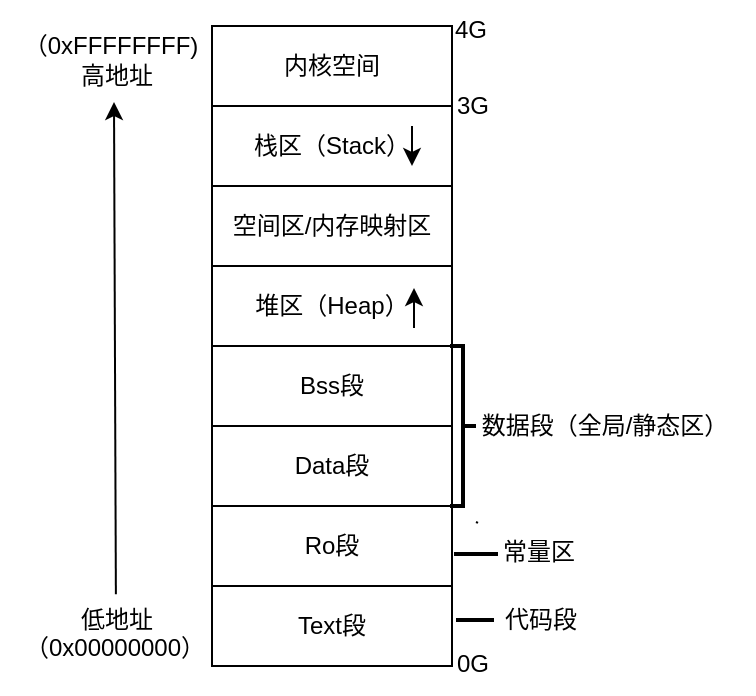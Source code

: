 <mxfile version="27.0.6">
  <diagram name="第 1 页" id="KK3FCtFLs3KHIXqktHmG">
    <mxGraphModel dx="837" dy="527" grid="1" gridSize="10" guides="1" tooltips="1" connect="1" arrows="1" fold="1" page="1" pageScale="1" pageWidth="827" pageHeight="1169" math="0" shadow="0">
      <root>
        <mxCell id="0" />
        <mxCell id="1" parent="0" />
        <mxCell id="WgZST6R4D_UCHKurKqY--1" value="内核空间" style="rounded=0;whiteSpace=wrap;html=1;" parent="1" vertex="1">
          <mxGeometry x="290" y="153" width="120" height="40" as="geometry" />
        </mxCell>
        <mxCell id="WgZST6R4D_UCHKurKqY--2" value="" style="endArrow=classic;html=1;rounded=0;exitX=0.499;exitY=0.071;exitDx=0;exitDy=0;exitPerimeter=0;" parent="1" source="u7OvfoyCI4l_xh0M7ZDs-8" edge="1">
          <mxGeometry width="50" height="50" relative="1" as="geometry">
            <mxPoint x="241" y="433" as="sourcePoint" />
            <mxPoint x="241" y="191" as="targetPoint" />
          </mxGeometry>
        </mxCell>
        <mxCell id="WgZST6R4D_UCHKurKqY--3" value="栈区（Stack）" style="rounded=0;whiteSpace=wrap;html=1;" parent="1" vertex="1">
          <mxGeometry x="290" y="193" width="120" height="40" as="geometry" />
        </mxCell>
        <mxCell id="WgZST6R4D_UCHKurKqY--4" value="空间区/内存映射区" style="rounded=0;whiteSpace=wrap;html=1;" parent="1" vertex="1">
          <mxGeometry x="290" y="233" width="120" height="40" as="geometry" />
        </mxCell>
        <mxCell id="WgZST6R4D_UCHKurKqY--5" value="堆区（Heap&lt;span style=&quot;background-color: transparent; color: light-dark(rgb(0, 0, 0), rgb(255, 255, 255));&quot;&gt;）&lt;/span&gt;" style="rounded=0;whiteSpace=wrap;html=1;" parent="1" vertex="1">
          <mxGeometry x="290" y="273" width="120" height="40" as="geometry" />
        </mxCell>
        <mxCell id="WgZST6R4D_UCHKurKqY--6" value="Bss段" style="rounded=0;whiteSpace=wrap;html=1;" parent="1" vertex="1">
          <mxGeometry x="290" y="313" width="120" height="40" as="geometry" />
        </mxCell>
        <mxCell id="WgZST6R4D_UCHKurKqY--7" value="Data段" style="rounded=0;whiteSpace=wrap;html=1;" parent="1" vertex="1">
          <mxGeometry x="290" y="353" width="120" height="40" as="geometry" />
        </mxCell>
        <mxCell id="u7OvfoyCI4l_xh0M7ZDs-1" value="Ro段" style="rounded=0;whiteSpace=wrap;html=1;" parent="1" vertex="1">
          <mxGeometry x="290" y="393" width="120" height="40" as="geometry" />
        </mxCell>
        <mxCell id="u7OvfoyCI4l_xh0M7ZDs-2" value="高地址" style="text;html=1;align=center;verticalAlign=middle;resizable=0;points=[];autosize=1;strokeColor=none;fillColor=none;" parent="1" vertex="1">
          <mxGeometry x="212" y="163" width="60" height="30" as="geometry" />
        </mxCell>
        <mxCell id="u7OvfoyCI4l_xh0M7ZDs-5" value="" style="endArrow=classic;html=1;rounded=0;" parent="1" edge="1">
          <mxGeometry width="50" height="50" relative="1" as="geometry">
            <mxPoint x="390" y="203" as="sourcePoint" />
            <mxPoint x="390" y="223" as="targetPoint" />
          </mxGeometry>
        </mxCell>
        <mxCell id="u7OvfoyCI4l_xh0M7ZDs-7" value="" style="endArrow=classic;html=1;rounded=0;" parent="1" edge="1">
          <mxGeometry width="50" height="50" relative="1" as="geometry">
            <mxPoint x="391" y="304" as="sourcePoint" />
            <mxPoint x="391" y="284" as="targetPoint" />
          </mxGeometry>
        </mxCell>
        <mxCell id="u7OvfoyCI4l_xh0M7ZDs-8" value="低地址" style="text;html=1;align=center;verticalAlign=middle;resizable=0;points=[];autosize=1;strokeColor=none;fillColor=none;" parent="1" vertex="1">
          <mxGeometry x="212" y="435" width="60" height="30" as="geometry" />
        </mxCell>
        <mxCell id="u7OvfoyCI4l_xh0M7ZDs-9" value="Text段" style="rounded=0;whiteSpace=wrap;html=1;" parent="1" vertex="1">
          <mxGeometry x="290" y="433" width="120" height="40" as="geometry" />
        </mxCell>
        <mxCell id="u7OvfoyCI4l_xh0M7ZDs-11" value="" style="strokeWidth=2;html=1;shape=mxgraph.flowchart.annotation_2;align=left;labelPosition=right;pointerEvents=1;direction=west;" parent="1" vertex="1">
          <mxGeometry x="409" y="313" width="13" height="80" as="geometry" />
        </mxCell>
        <mxCell id="u7OvfoyCI4l_xh0M7ZDs-14" value="数据段（全局/静态区）" style="text;html=1;align=center;verticalAlign=middle;resizable=0;points=[];autosize=1;strokeColor=none;fillColor=none;" parent="1" vertex="1">
          <mxGeometry x="411" y="338" width="150" height="30" as="geometry" />
        </mxCell>
        <mxCell id="u7OvfoyCI4l_xh0M7ZDs-15" value="（0xFFFFFFFF)" style="text;html=1;align=center;verticalAlign=middle;resizable=0;points=[];autosize=1;strokeColor=none;fillColor=none;" parent="1" vertex="1">
          <mxGeometry x="184" y="148" width="110" height="30" as="geometry" />
        </mxCell>
        <mxCell id="u7OvfoyCI4l_xh0M7ZDs-18" value="（0x00000000）" style="text;html=1;align=center;verticalAlign=middle;resizable=0;points=[];autosize=1;strokeColor=none;fillColor=none;" parent="1" vertex="1">
          <mxGeometry x="186" y="449" width="110" height="30" as="geometry" />
        </mxCell>
        <mxCell id="ya8oxxeAKjftJI1zyccY-8" value="4G" style="text;html=1;align=center;verticalAlign=middle;resizable=0;points=[];autosize=1;strokeColor=none;fillColor=none;" vertex="1" parent="1">
          <mxGeometry x="399" y="140" width="40" height="30" as="geometry" />
        </mxCell>
        <mxCell id="ya8oxxeAKjftJI1zyccY-9" value="3G" style="text;html=1;align=center;verticalAlign=middle;resizable=0;points=[];autosize=1;strokeColor=none;fillColor=none;" vertex="1" parent="1">
          <mxGeometry x="400" y="178" width="40" height="30" as="geometry" />
        </mxCell>
        <mxCell id="ya8oxxeAKjftJI1zyccY-10" value="0G" style="text;html=1;align=center;verticalAlign=middle;resizable=0;points=[];autosize=1;strokeColor=none;fillColor=none;" vertex="1" parent="1">
          <mxGeometry x="400" y="457" width="40" height="30" as="geometry" />
        </mxCell>
        <mxCell id="ya8oxxeAKjftJI1zyccY-13" value="常量区" style="text;html=1;align=center;verticalAlign=middle;resizable=0;points=[];autosize=1;strokeColor=none;fillColor=none;" vertex="1" parent="1">
          <mxGeometry x="423" y="401" width="60" height="30" as="geometry" />
        </mxCell>
        <mxCell id="ya8oxxeAKjftJI1zyccY-14" value="代码段" style="text;html=1;align=center;verticalAlign=middle;resizable=0;points=[];autosize=1;strokeColor=none;fillColor=none;" vertex="1" parent="1">
          <mxGeometry x="424" y="435" width="60" height="30" as="geometry" />
        </mxCell>
        <mxCell id="ya8oxxeAKjftJI1zyccY-15" value="" style="line;strokeWidth=2;html=1;" vertex="1" parent="1">
          <mxGeometry x="411" y="414" width="22" height="6" as="geometry" />
        </mxCell>
        <mxCell id="ya8oxxeAKjftJI1zyccY-18" value="" style="line;strokeWidth=2;html=1;" vertex="1" parent="1">
          <mxGeometry x="412" y="445" width="19" height="10" as="geometry" />
        </mxCell>
        <mxCell id="ya8oxxeAKjftJI1zyccY-26" value="" style="endArrow=none;html=1;rounded=0;" edge="1" parent="1" target="ya8oxxeAKjftJI1zyccY-13">
          <mxGeometry width="50" height="50" relative="1" as="geometry">
            <mxPoint x="422" y="401" as="sourcePoint" />
            <mxPoint x="472" y="351" as="targetPoint" />
          </mxGeometry>
        </mxCell>
      </root>
    </mxGraphModel>
  </diagram>
</mxfile>
